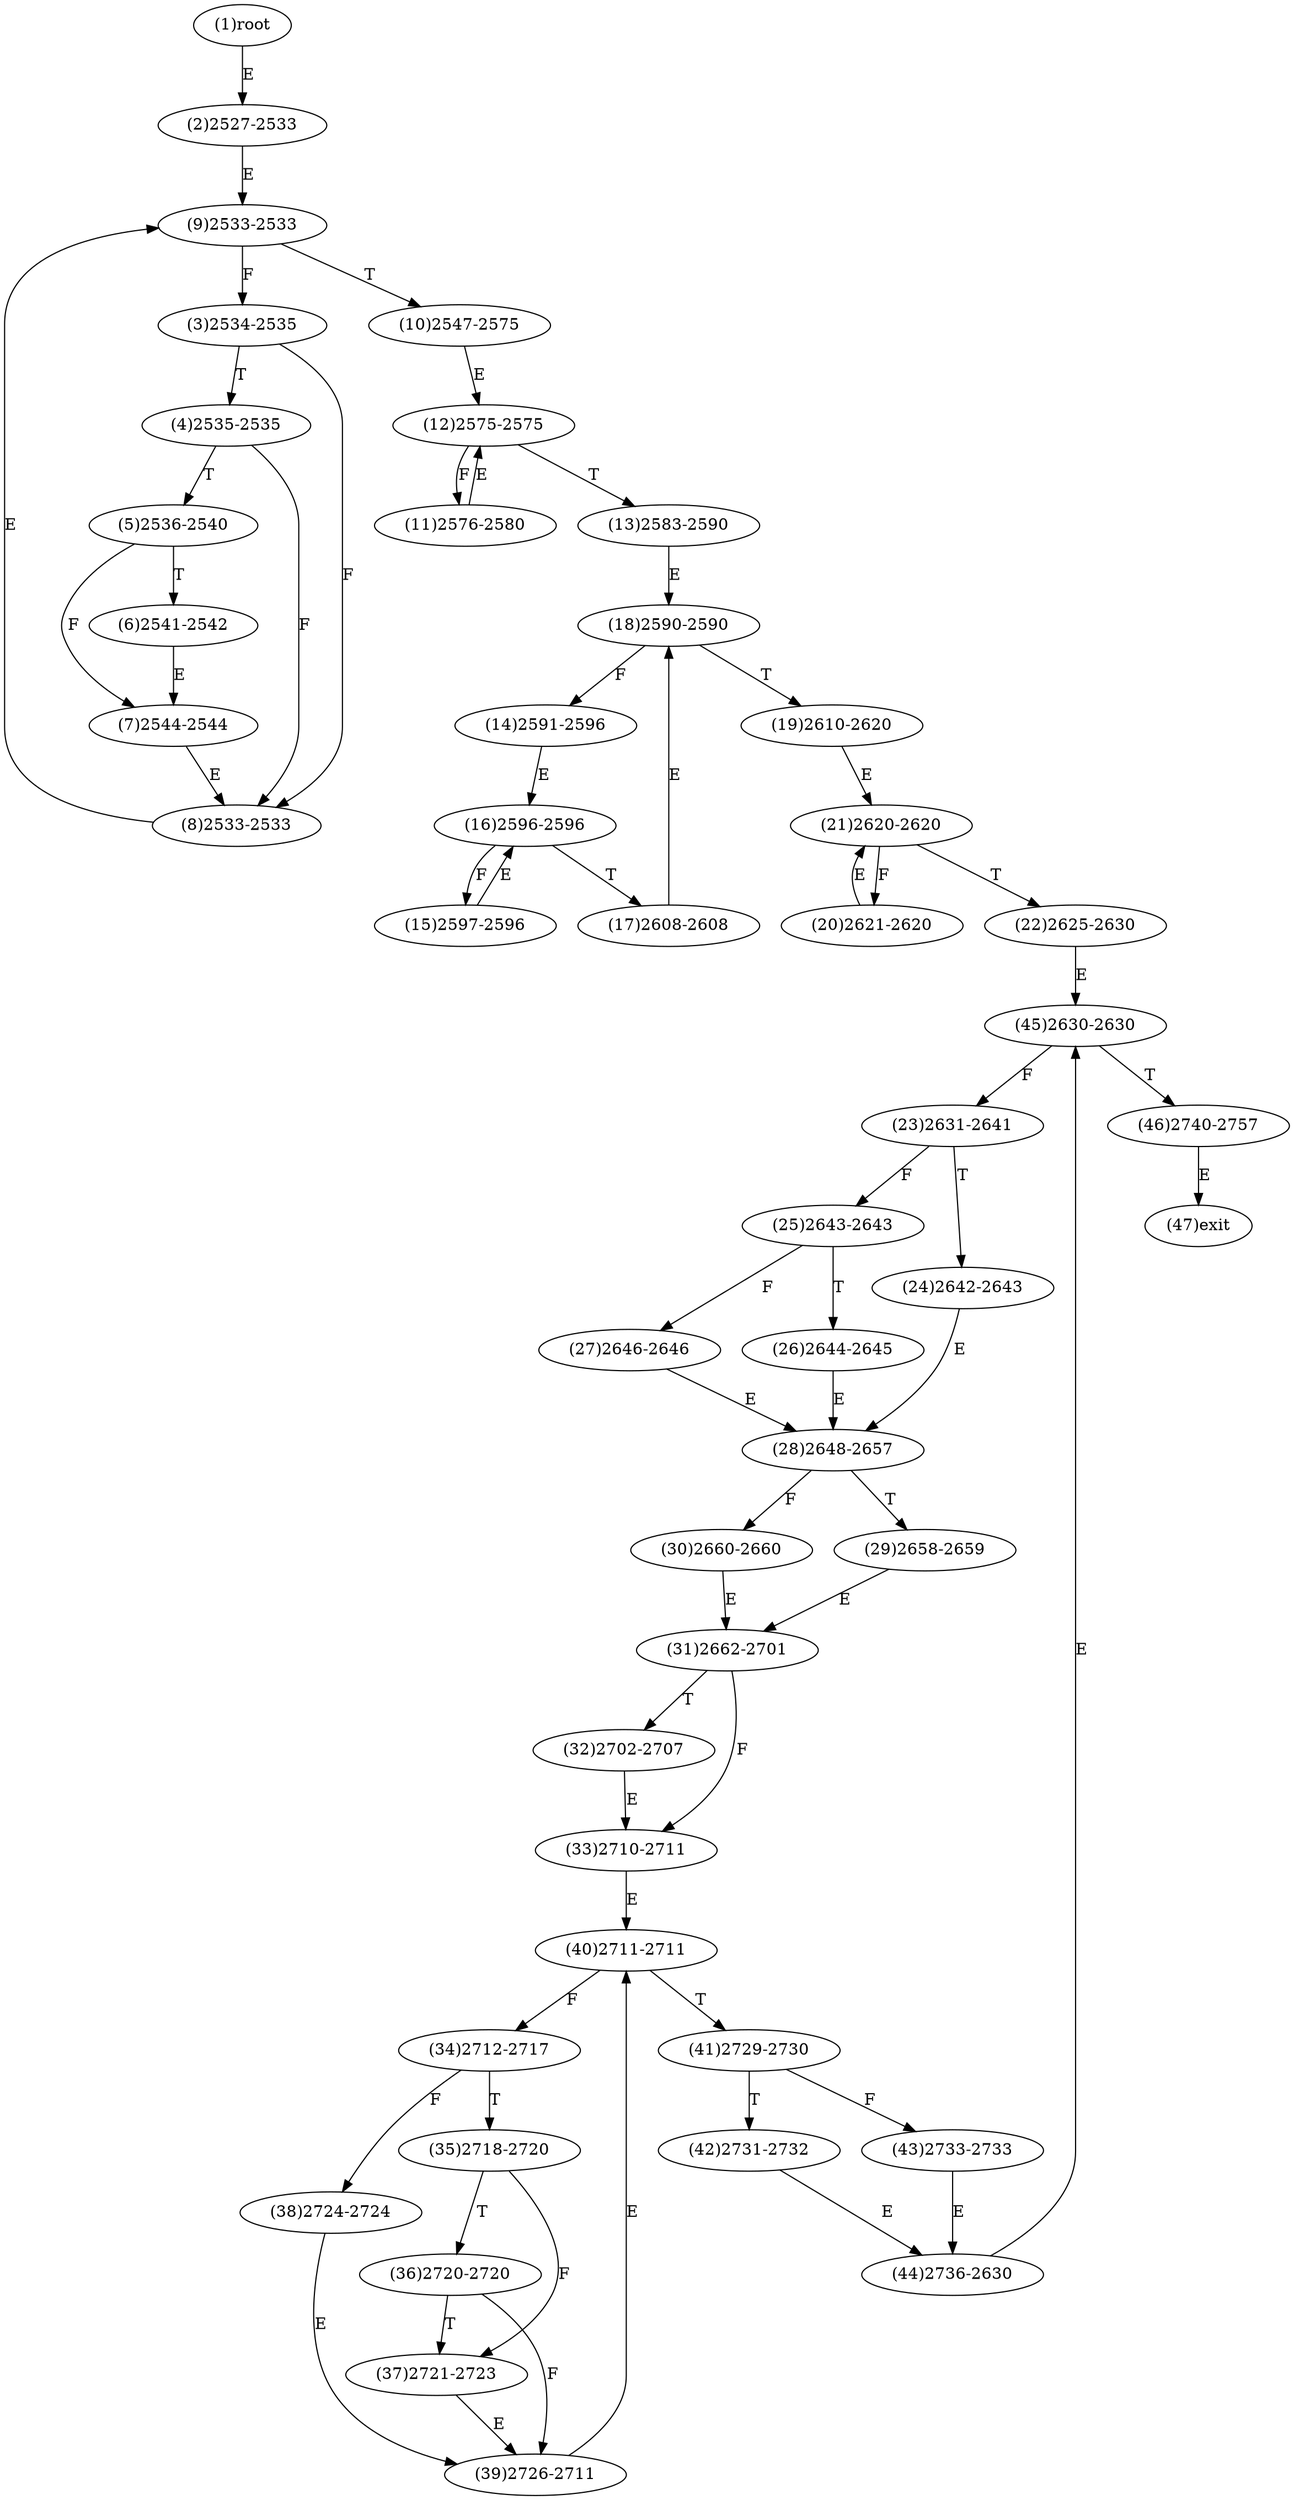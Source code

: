 digraph "" { 
1[ label="(1)root"];
2[ label="(2)2527-2533"];
3[ label="(3)2534-2535"];
4[ label="(4)2535-2535"];
5[ label="(5)2536-2540"];
6[ label="(6)2541-2542"];
7[ label="(7)2544-2544"];
8[ label="(8)2533-2533"];
9[ label="(9)2533-2533"];
10[ label="(10)2547-2575"];
11[ label="(11)2576-2580"];
12[ label="(12)2575-2575"];
13[ label="(13)2583-2590"];
14[ label="(14)2591-2596"];
15[ label="(15)2597-2596"];
17[ label="(17)2608-2608"];
16[ label="(16)2596-2596"];
19[ label="(19)2610-2620"];
18[ label="(18)2590-2590"];
21[ label="(21)2620-2620"];
20[ label="(20)2621-2620"];
23[ label="(23)2631-2641"];
22[ label="(22)2625-2630"];
25[ label="(25)2643-2643"];
24[ label="(24)2642-2643"];
27[ label="(27)2646-2646"];
26[ label="(26)2644-2645"];
29[ label="(29)2658-2659"];
28[ label="(28)2648-2657"];
31[ label="(31)2662-2701"];
30[ label="(30)2660-2660"];
34[ label="(34)2712-2717"];
35[ label="(35)2718-2720"];
32[ label="(32)2702-2707"];
33[ label="(33)2710-2711"];
38[ label="(38)2724-2724"];
39[ label="(39)2726-2711"];
36[ label="(36)2720-2720"];
37[ label="(37)2721-2723"];
42[ label="(42)2731-2732"];
43[ label="(43)2733-2733"];
40[ label="(40)2711-2711"];
41[ label="(41)2729-2730"];
46[ label="(46)2740-2757"];
47[ label="(47)exit"];
44[ label="(44)2736-2630"];
45[ label="(45)2630-2630"];
1->2[ label="E"];
2->9[ label="E"];
3->8[ label="F"];
3->4[ label="T"];
4->8[ label="F"];
4->5[ label="T"];
5->7[ label="F"];
5->6[ label="T"];
6->7[ label="E"];
7->8[ label="E"];
8->9[ label="E"];
9->3[ label="F"];
9->10[ label="T"];
10->12[ label="E"];
11->12[ label="E"];
12->11[ label="F"];
12->13[ label="T"];
13->18[ label="E"];
14->16[ label="E"];
15->16[ label="E"];
16->15[ label="F"];
16->17[ label="T"];
17->18[ label="E"];
18->14[ label="F"];
18->19[ label="T"];
19->21[ label="E"];
20->21[ label="E"];
21->20[ label="F"];
21->22[ label="T"];
22->45[ label="E"];
23->25[ label="F"];
23->24[ label="T"];
24->28[ label="E"];
25->27[ label="F"];
25->26[ label="T"];
26->28[ label="E"];
27->28[ label="E"];
28->30[ label="F"];
28->29[ label="T"];
29->31[ label="E"];
30->31[ label="E"];
31->33[ label="F"];
31->32[ label="T"];
32->33[ label="E"];
33->40[ label="E"];
34->38[ label="F"];
34->35[ label="T"];
35->37[ label="F"];
35->36[ label="T"];
36->39[ label="F"];
36->37[ label="T"];
37->39[ label="E"];
38->39[ label="E"];
39->40[ label="E"];
40->34[ label="F"];
40->41[ label="T"];
41->43[ label="F"];
41->42[ label="T"];
42->44[ label="E"];
43->44[ label="E"];
44->45[ label="E"];
45->23[ label="F"];
45->46[ label="T"];
46->47[ label="E"];
}